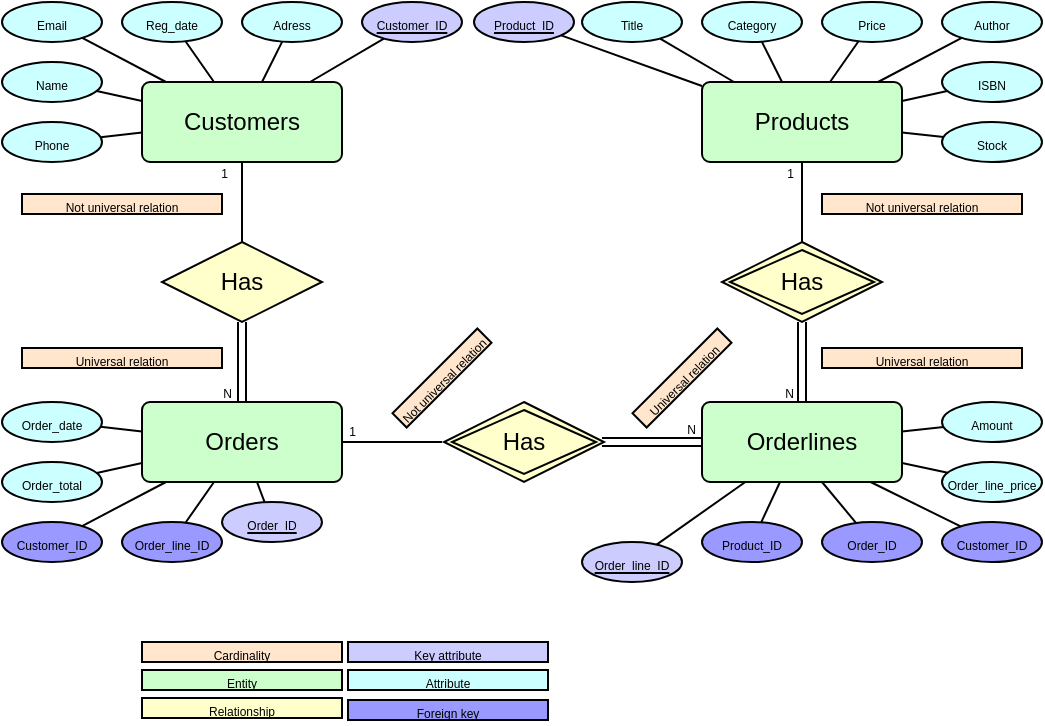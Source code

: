 <mxfile version="26.1.0">
  <diagram name="Sida-1" id="Esyg7pCn6E8xpJcDV-cC">
    <mxGraphModel dx="730" dy="574" grid="1" gridSize="10" guides="1" tooltips="1" connect="1" arrows="1" fold="1" page="1" pageScale="1" pageWidth="827" pageHeight="1169" math="0" shadow="0">
      <root>
        <mxCell id="0" />
        <mxCell id="1" parent="0" />
        <mxCell id="6Gk8_tGEDLeu0DplyoTS-1" value="Customers" style="rounded=1;arcSize=10;whiteSpace=wrap;html=1;align=center;fillColor=light-dark(#CCFFCC,var(--ge-dark-color, #121212));" parent="1" vertex="1">
          <mxGeometry x="120" y="120" width="100" height="40" as="geometry" />
        </mxCell>
        <mxCell id="6Gk8_tGEDLeu0DplyoTS-2" value="Orderlines" style="rounded=1;arcSize=10;whiteSpace=wrap;html=1;align=center;fillColor=light-dark(#CCFFCC,var(--ge-dark-color, #121212));" parent="1" vertex="1">
          <mxGeometry x="400" y="280" width="100" height="40" as="geometry" />
        </mxCell>
        <mxCell id="6Gk8_tGEDLeu0DplyoTS-3" value="Orders" style="rounded=1;arcSize=10;whiteSpace=wrap;html=1;align=center;fillColor=light-dark(#CCFFCC,var(--ge-dark-color, #121212));" parent="1" vertex="1">
          <mxGeometry x="120" y="280" width="100" height="40" as="geometry" />
        </mxCell>
        <mxCell id="6Gk8_tGEDLeu0DplyoTS-4" value="Products" style="rounded=1;arcSize=10;whiteSpace=wrap;html=1;align=center;fillColor=light-dark(#CCFFCC,var(--ge-dark-color, #121212));" parent="1" vertex="1">
          <mxGeometry x="400" y="120" width="100" height="40" as="geometry" />
        </mxCell>
        <mxCell id="6Gk8_tGEDLeu0DplyoTS-5" value="Has" style="shape=rhombus;perimeter=rhombusPerimeter;whiteSpace=wrap;html=1;align=center;fillColor=light-dark(#FFFFCC,var(--ge-dark-color, #121212));" parent="1" vertex="1">
          <mxGeometry x="130" y="200" width="80" height="40" as="geometry" />
        </mxCell>
        <mxCell id="6Gk8_tGEDLeu0DplyoTS-10" value="" style="endArrow=none;html=1;rounded=0;" parent="1" source="6Gk8_tGEDLeu0DplyoTS-5" target="6Gk8_tGEDLeu0DplyoTS-1" edge="1">
          <mxGeometry relative="1" as="geometry">
            <mxPoint x="330" y="230" as="sourcePoint" />
            <mxPoint x="490" y="230" as="targetPoint" />
          </mxGeometry>
        </mxCell>
        <mxCell id="6Gk8_tGEDLeu0DplyoTS-11" value="&lt;font style=&quot;font-size: 6px;&quot;&gt;1&lt;/font&gt;" style="resizable=0;html=1;whiteSpace=wrap;align=right;verticalAlign=bottom;fillColor=light-dark(#FFE6CC,var(--ge-dark-color, #121212));" parent="6Gk8_tGEDLeu0DplyoTS-10" connectable="0" vertex="1">
          <mxGeometry x="1" relative="1" as="geometry">
            <mxPoint x="-6" y="12" as="offset" />
          </mxGeometry>
        </mxCell>
        <mxCell id="6Gk8_tGEDLeu0DplyoTS-12" value="" style="shape=link;html=1;rounded=0;" parent="1" source="6Gk8_tGEDLeu0DplyoTS-5" target="6Gk8_tGEDLeu0DplyoTS-3" edge="1">
          <mxGeometry relative="1" as="geometry">
            <mxPoint x="330" y="230" as="sourcePoint" />
            <mxPoint x="490" y="230" as="targetPoint" />
          </mxGeometry>
        </mxCell>
        <mxCell id="6Gk8_tGEDLeu0DplyoTS-13" value="&lt;font style=&quot;font-size: 6px;&quot;&gt;N&lt;/font&gt;" style="resizable=0;html=1;whiteSpace=wrap;align=right;verticalAlign=bottom;fillColor=light-dark(#FFE6CC,var(--ge-dark-color, #121212));" parent="6Gk8_tGEDLeu0DplyoTS-12" connectable="0" vertex="1">
          <mxGeometry x="1" relative="1" as="geometry">
            <mxPoint x="-4" y="2" as="offset" />
          </mxGeometry>
        </mxCell>
        <mxCell id="6Gk8_tGEDLeu0DplyoTS-15" style="edgeStyle=orthogonalEdgeStyle;rounded=0;orthogonalLoop=1;jettySize=auto;html=1;exitX=0.5;exitY=1;exitDx=0;exitDy=0;" parent="1" edge="1">
          <mxGeometry relative="1" as="geometry">
            <mxPoint x="129.0" y="261" as="sourcePoint" />
            <mxPoint x="129.0" y="261" as="targetPoint" />
          </mxGeometry>
        </mxCell>
        <mxCell id="6Gk8_tGEDLeu0DplyoTS-20" value="" style="shape=link;html=1;rounded=0;" parent="1" target="6Gk8_tGEDLeu0DplyoTS-2" edge="1">
          <mxGeometry relative="1" as="geometry">
            <mxPoint x="350" y="300" as="sourcePoint" />
            <mxPoint x="490" y="240" as="targetPoint" />
          </mxGeometry>
        </mxCell>
        <mxCell id="6Gk8_tGEDLeu0DplyoTS-21" value="&lt;font style=&quot;font-size: 6px;&quot;&gt;N&lt;/font&gt;" style="resizable=0;html=1;whiteSpace=wrap;align=right;verticalAlign=bottom;" parent="6Gk8_tGEDLeu0DplyoTS-20" connectable="0" vertex="1">
          <mxGeometry x="1" relative="1" as="geometry">
            <mxPoint x="-2" as="offset" />
          </mxGeometry>
        </mxCell>
        <mxCell id="6Gk8_tGEDLeu0DplyoTS-22" value="" style="endArrow=none;html=1;rounded=0;" parent="1" target="6Gk8_tGEDLeu0DplyoTS-3" edge="1">
          <mxGeometry relative="1" as="geometry">
            <mxPoint x="270" y="300" as="sourcePoint" />
            <mxPoint x="329" y="370" as="targetPoint" />
          </mxGeometry>
        </mxCell>
        <mxCell id="6Gk8_tGEDLeu0DplyoTS-23" value="&lt;font style=&quot;font-size: 6px;&quot;&gt;1&lt;/font&gt;" style="resizable=0;html=1;whiteSpace=wrap;align=right;verticalAlign=bottom;" parent="6Gk8_tGEDLeu0DplyoTS-22" connectable="0" vertex="1">
          <mxGeometry x="1" relative="1" as="geometry">
            <mxPoint x="8" y="1" as="offset" />
          </mxGeometry>
        </mxCell>
        <mxCell id="6Gk8_tGEDLeu0DplyoTS-29" value="&lt;font style=&quot;font-size: 6px;&quot;&gt;Cardinality&lt;/font&gt;" style="whiteSpace=wrap;html=1;align=center;fillColor=light-dark(#FFE6CC,var(--ge-dark-color, #121212));" parent="1" vertex="1">
          <mxGeometry x="120" y="400" width="100" height="10" as="geometry" />
        </mxCell>
        <mxCell id="6Gk8_tGEDLeu0DplyoTS-30" value="&lt;font style=&quot;font-size: 6px;&quot;&gt;Entity&lt;/font&gt;" style="whiteSpace=wrap;html=1;align=center;fillColor=light-dark(#CCFFCC,var(--ge-dark-color, #121212));" parent="1" vertex="1">
          <mxGeometry x="120" y="414" width="100" height="10" as="geometry" />
        </mxCell>
        <mxCell id="6Gk8_tGEDLeu0DplyoTS-31" value="&lt;font style=&quot;font-size: 6px;&quot;&gt;Relationship&lt;/font&gt;" style="whiteSpace=wrap;html=1;align=center;fillColor=light-dark(#FFFFCC,var(--ge-dark-color, #121212));" parent="1" vertex="1">
          <mxGeometry x="120" y="428" width="100" height="10" as="geometry" />
        </mxCell>
        <mxCell id="6Gk8_tGEDLeu0DplyoTS-39" value="&lt;font style=&quot;font-size: 6px;&quot;&gt;Not universal relation&lt;/font&gt;" style="whiteSpace=wrap;html=1;align=center;fillColor=light-dark(#FFE6CC,var(--ge-dark-color, #121212));rotation=-45;" parent="1" vertex="1">
          <mxGeometry x="240" y="263" width="60" height="10" as="geometry" />
        </mxCell>
        <mxCell id="6Gk8_tGEDLeu0DplyoTS-44" value="" style="shape=link;html=1;rounded=0;" parent="1" target="6Gk8_tGEDLeu0DplyoTS-2" edge="1">
          <mxGeometry relative="1" as="geometry">
            <mxPoint x="450" y="240" as="sourcePoint" />
            <mxPoint x="540" y="253" as="targetPoint" />
          </mxGeometry>
        </mxCell>
        <mxCell id="6Gk8_tGEDLeu0DplyoTS-45" value="&lt;font style=&quot;font-size: 6px;&quot;&gt;N&lt;/font&gt;" style="resizable=0;html=1;whiteSpace=wrap;align=right;verticalAlign=bottom;" parent="6Gk8_tGEDLeu0DplyoTS-44" connectable="0" vertex="1">
          <mxGeometry x="1" relative="1" as="geometry">
            <mxPoint x="-3" y="2" as="offset" />
          </mxGeometry>
        </mxCell>
        <mxCell id="6Gk8_tGEDLeu0DplyoTS-50" value="&lt;font style=&quot;font-size: 6px;&quot;&gt;Universal relation&lt;/font&gt;" style="whiteSpace=wrap;html=1;align=center;fillColor=light-dark(#FFE6CC,var(--ge-dark-color, #121212));" parent="1" vertex="1">
          <mxGeometry x="460" y="253" width="100" height="10" as="geometry" />
        </mxCell>
        <mxCell id="6Gk8_tGEDLeu0DplyoTS-53" value="&lt;font style=&quot;font-size: 6px;&quot;&gt;Not universal relation&lt;/font&gt;" style="whiteSpace=wrap;html=1;align=center;fillColor=light-dark(#FFE6CC,var(--ge-dark-color, #121212));" parent="1" vertex="1">
          <mxGeometry x="460" y="176" width="100" height="10" as="geometry" />
        </mxCell>
        <mxCell id="6Gk8_tGEDLeu0DplyoTS-54" value="" style="endArrow=none;html=1;rounded=0;" parent="1" target="6Gk8_tGEDLeu0DplyoTS-4" edge="1">
          <mxGeometry relative="1" as="geometry">
            <mxPoint x="450" y="200" as="sourcePoint" />
            <mxPoint x="413" y="180.66" as="targetPoint" />
          </mxGeometry>
        </mxCell>
        <mxCell id="6Gk8_tGEDLeu0DplyoTS-55" value="&lt;font style=&quot;font-size: 6px;&quot;&gt;1&lt;/font&gt;" style="resizable=0;html=1;whiteSpace=wrap;align=right;verticalAlign=bottom;" parent="6Gk8_tGEDLeu0DplyoTS-54" connectable="0" vertex="1">
          <mxGeometry x="1" relative="1" as="geometry">
            <mxPoint x="-3" y="12" as="offset" />
          </mxGeometry>
        </mxCell>
        <mxCell id="6Gk8_tGEDLeu0DplyoTS-56" value="&lt;font style=&quot;font-size: 6px;&quot;&gt;Universal relation&lt;/font&gt;" style="whiteSpace=wrap;html=1;align=center;fillColor=light-dark(#FFE6CC,var(--ge-dark-color, #121212));rotation=-45;" parent="1" vertex="1">
          <mxGeometry x="360" y="263" width="60" height="10" as="geometry" />
        </mxCell>
        <mxCell id="6Gk8_tGEDLeu0DplyoTS-57" value="&lt;font style=&quot;font-size: 6px;&quot;&gt;Not universal relation&lt;/font&gt;" style="whiteSpace=wrap;html=1;align=center;fillColor=light-dark(#FFE6CC,var(--ge-dark-color, #121212));" parent="1" vertex="1">
          <mxGeometry x="60" y="176" width="100" height="10" as="geometry" />
        </mxCell>
        <mxCell id="6Gk8_tGEDLeu0DplyoTS-58" value="&lt;font style=&quot;font-size: 6px;&quot;&gt;Universal relation&lt;/font&gt;" style="whiteSpace=wrap;html=1;align=center;fillColor=light-dark(#FFE6CC,var(--ge-dark-color, #121212));" parent="1" vertex="1">
          <mxGeometry x="60" y="253" width="100" height="10" as="geometry" />
        </mxCell>
        <mxCell id="6Gk8_tGEDLeu0DplyoTS-59" value="&lt;font style=&quot;font-size: 6px;&quot;&gt;Customer_ID&lt;/font&gt;" style="ellipse;whiteSpace=wrap;html=1;align=center;fontStyle=4;fillColor=light-dark(#CCCCFF,var(--ge-dark-color, #121212));" parent="1" vertex="1">
          <mxGeometry x="230" y="80" width="50" height="20" as="geometry" />
        </mxCell>
        <mxCell id="6Gk8_tGEDLeu0DplyoTS-60" value="&lt;span style=&quot;font-size: 6px;&quot;&gt;Name&lt;/span&gt;" style="ellipse;whiteSpace=wrap;html=1;align=center;fillColor=light-dark(#CCFFFF,var(--ge-dark-color, #121212));" parent="1" vertex="1">
          <mxGeometry x="50" y="110" width="50" height="20" as="geometry" />
        </mxCell>
        <mxCell id="6Gk8_tGEDLeu0DplyoTS-61" value="&lt;font style=&quot;font-size: 6px;&quot;&gt;Order_line_ID&lt;/font&gt;" style="ellipse;whiteSpace=wrap;html=1;align=center;fontStyle=4;fillColor=light-dark(#CCCCFF,var(--ge-dark-color, #121212));" parent="1" vertex="1">
          <mxGeometry x="340" y="350" width="50" height="20" as="geometry" />
        </mxCell>
        <mxCell id="6Gk8_tGEDLeu0DplyoTS-62" value="&lt;font style=&quot;font-size: 6px;&quot;&gt;Order_ID&lt;/font&gt;" style="ellipse;whiteSpace=wrap;html=1;align=center;fontStyle=4;fillColor=light-dark(#CCCCFF,var(--ge-dark-color, #121212));" parent="1" vertex="1">
          <mxGeometry x="160" y="330" width="50" height="20" as="geometry" />
        </mxCell>
        <mxCell id="6Gk8_tGEDLeu0DplyoTS-63" value="&lt;font style=&quot;font-size: 6px;&quot;&gt;Product_ID&lt;/font&gt;" style="ellipse;whiteSpace=wrap;html=1;align=center;fontStyle=4;fillColor=light-dark(#CCCCFF,var(--ge-dark-color, #121212));" parent="1" vertex="1">
          <mxGeometry x="286" y="80" width="50" height="20" as="geometry" />
        </mxCell>
        <mxCell id="6Gk8_tGEDLeu0DplyoTS-64" value="" style="endArrow=none;html=1;rounded=0;" parent="1" source="6Gk8_tGEDLeu0DplyoTS-3" target="6Gk8_tGEDLeu0DplyoTS-62" edge="1">
          <mxGeometry relative="1" as="geometry">
            <mxPoint x="190" y="160" as="sourcePoint" />
            <mxPoint x="350" y="160" as="targetPoint" />
          </mxGeometry>
        </mxCell>
        <mxCell id="6Gk8_tGEDLeu0DplyoTS-65" value="" style="endArrow=none;html=1;rounded=0;" parent="1" source="6Gk8_tGEDLeu0DplyoTS-61" target="6Gk8_tGEDLeu0DplyoTS-2" edge="1">
          <mxGeometry relative="1" as="geometry">
            <mxPoint x="212" y="290" as="sourcePoint" />
            <mxPoint x="242" y="271" as="targetPoint" />
          </mxGeometry>
        </mxCell>
        <mxCell id="6Gk8_tGEDLeu0DplyoTS-66" value="" style="endArrow=none;html=1;rounded=0;" parent="1" source="6Gk8_tGEDLeu0DplyoTS-1" target="6Gk8_tGEDLeu0DplyoTS-59" edge="1">
          <mxGeometry relative="1" as="geometry">
            <mxPoint x="190" y="160" as="sourcePoint" />
            <mxPoint x="350" y="160" as="targetPoint" />
          </mxGeometry>
        </mxCell>
        <mxCell id="6Gk8_tGEDLeu0DplyoTS-67" value="" style="endArrow=none;html=1;rounded=0;" parent="1" source="6Gk8_tGEDLeu0DplyoTS-63" target="6Gk8_tGEDLeu0DplyoTS-4" edge="1">
          <mxGeometry relative="1" as="geometry">
            <mxPoint x="190" y="160" as="sourcePoint" />
            <mxPoint x="350" y="160" as="targetPoint" />
          </mxGeometry>
        </mxCell>
        <mxCell id="6Gk8_tGEDLeu0DplyoTS-68" value="&lt;span style=&quot;font-size: 6px;&quot;&gt;Reg_date&lt;/span&gt;" style="ellipse;whiteSpace=wrap;html=1;align=center;fillColor=light-dark(#CCFFFF,var(--ge-dark-color, #121212));" parent="1" vertex="1">
          <mxGeometry x="110" y="80" width="50" height="20" as="geometry" />
        </mxCell>
        <mxCell id="6Gk8_tGEDLeu0DplyoTS-69" value="&lt;span style=&quot;font-size: 6px;&quot;&gt;Adress&lt;/span&gt;" style="ellipse;whiteSpace=wrap;html=1;align=center;fillColor=light-dark(#CCFFFF,var(--ge-dark-color, #121212));" parent="1" vertex="1">
          <mxGeometry x="170" y="80" width="50" height="20" as="geometry" />
        </mxCell>
        <mxCell id="6Gk8_tGEDLeu0DplyoTS-70" value="&lt;span style=&quot;font-size: 6px;&quot;&gt;Email&lt;/span&gt;" style="ellipse;whiteSpace=wrap;html=1;align=center;fillColor=light-dark(#CCFFFF,var(--ge-dark-color, #121212));" parent="1" vertex="1">
          <mxGeometry x="50" y="80" width="50" height="20" as="geometry" />
        </mxCell>
        <mxCell id="6Gk8_tGEDLeu0DplyoTS-71" value="&lt;span style=&quot;font-size: 6px;&quot;&gt;Phone&lt;/span&gt;" style="ellipse;whiteSpace=wrap;html=1;align=center;fillColor=light-dark(#CCFFFF,var(--ge-dark-color, #121212));" parent="1" vertex="1">
          <mxGeometry x="50" y="140" width="50" height="20" as="geometry" />
        </mxCell>
        <mxCell id="6Gk8_tGEDLeu0DplyoTS-72" value="" style="endArrow=none;html=1;rounded=0;" parent="1" source="6Gk8_tGEDLeu0DplyoTS-1" target="6Gk8_tGEDLeu0DplyoTS-69" edge="1">
          <mxGeometry relative="1" as="geometry">
            <mxPoint x="190" y="160" as="sourcePoint" />
            <mxPoint x="350" y="160" as="targetPoint" />
          </mxGeometry>
        </mxCell>
        <mxCell id="6Gk8_tGEDLeu0DplyoTS-73" value="" style="endArrow=none;html=1;rounded=0;" parent="1" source="6Gk8_tGEDLeu0DplyoTS-1" target="6Gk8_tGEDLeu0DplyoTS-68" edge="1">
          <mxGeometry relative="1" as="geometry">
            <mxPoint x="190" y="160" as="sourcePoint" />
            <mxPoint x="350" y="160" as="targetPoint" />
          </mxGeometry>
        </mxCell>
        <mxCell id="6Gk8_tGEDLeu0DplyoTS-74" value="" style="endArrow=none;html=1;rounded=0;" parent="1" source="6Gk8_tGEDLeu0DplyoTS-70" target="6Gk8_tGEDLeu0DplyoTS-1" edge="1">
          <mxGeometry relative="1" as="geometry">
            <mxPoint x="190" y="160" as="sourcePoint" />
            <mxPoint x="350" y="160" as="targetPoint" />
          </mxGeometry>
        </mxCell>
        <mxCell id="6Gk8_tGEDLeu0DplyoTS-75" value="" style="endArrow=none;html=1;rounded=0;" parent="1" source="6Gk8_tGEDLeu0DplyoTS-60" target="6Gk8_tGEDLeu0DplyoTS-1" edge="1">
          <mxGeometry relative="1" as="geometry">
            <mxPoint x="90" y="120" as="sourcePoint" />
            <mxPoint x="350" y="160" as="targetPoint" />
          </mxGeometry>
        </mxCell>
        <mxCell id="6Gk8_tGEDLeu0DplyoTS-76" value="" style="endArrow=none;html=1;rounded=0;" parent="1" source="6Gk8_tGEDLeu0DplyoTS-71" target="6Gk8_tGEDLeu0DplyoTS-1" edge="1">
          <mxGeometry relative="1" as="geometry">
            <mxPoint x="190" y="160" as="sourcePoint" />
            <mxPoint x="350" y="160" as="targetPoint" />
          </mxGeometry>
        </mxCell>
        <mxCell id="6Gk8_tGEDLeu0DplyoTS-77" value="&lt;span style=&quot;font-size: 6px;&quot;&gt;Key attribute&lt;/span&gt;" style="whiteSpace=wrap;html=1;align=center;fillColor=light-dark(#CCCCFF,var(--ge-dark-color, #121212));" parent="1" vertex="1">
          <mxGeometry x="223" y="400" width="100" height="10" as="geometry" />
        </mxCell>
        <mxCell id="6Gk8_tGEDLeu0DplyoTS-78" value="&lt;font style=&quot;font-size: 6px;&quot;&gt;Attribute&lt;/font&gt;" style="whiteSpace=wrap;html=1;align=center;fillColor=light-dark(#CCFFFF,var(--ge-dark-color, #121212));" parent="1" vertex="1">
          <mxGeometry x="223" y="414" width="100" height="10" as="geometry" />
        </mxCell>
        <mxCell id="6Gk8_tGEDLeu0DplyoTS-79" value="&lt;span style=&quot;font-size: 6px;&quot;&gt;Category&lt;/span&gt;" style="ellipse;whiteSpace=wrap;html=1;align=center;fillColor=light-dark(#CCFFFF,var(--ge-dark-color, #121212));" parent="1" vertex="1">
          <mxGeometry x="400" y="80" width="50" height="20" as="geometry" />
        </mxCell>
        <mxCell id="6Gk8_tGEDLeu0DplyoTS-80" value="&lt;span style=&quot;font-size: 6px;&quot;&gt;Title&lt;/span&gt;" style="ellipse;whiteSpace=wrap;html=1;align=center;fillColor=light-dark(#CCFFFF,var(--ge-dark-color, #121212));" parent="1" vertex="1">
          <mxGeometry x="340" y="80" width="50" height="20" as="geometry" />
        </mxCell>
        <mxCell id="6Gk8_tGEDLeu0DplyoTS-81" value="&lt;span style=&quot;font-size: 6px;&quot;&gt;Price&lt;/span&gt;" style="ellipse;whiteSpace=wrap;html=1;align=center;fillColor=light-dark(#CCFFFF,var(--ge-dark-color, #121212));" parent="1" vertex="1">
          <mxGeometry x="460" y="80" width="50" height="20" as="geometry" />
        </mxCell>
        <mxCell id="6Gk8_tGEDLeu0DplyoTS-82" value="&lt;span style=&quot;font-size: 6px;&quot;&gt;Stock&lt;/span&gt;" style="ellipse;whiteSpace=wrap;html=1;align=center;fillColor=light-dark(#CCFFFF,var(--ge-dark-color, #121212));" parent="1" vertex="1">
          <mxGeometry x="520" y="140" width="50" height="20" as="geometry" />
        </mxCell>
        <mxCell id="6Gk8_tGEDLeu0DplyoTS-83" value="&lt;span style=&quot;font-size: 6px;&quot;&gt;ISBN&lt;/span&gt;" style="ellipse;whiteSpace=wrap;html=1;align=center;fillColor=light-dark(#CCFFFF,var(--ge-dark-color, #121212));" parent="1" vertex="1">
          <mxGeometry x="520" y="110" width="50" height="20" as="geometry" />
        </mxCell>
        <mxCell id="6Gk8_tGEDLeu0DplyoTS-84" value="&lt;span style=&quot;font-size: 6px;&quot;&gt;Author&lt;/span&gt;" style="ellipse;whiteSpace=wrap;html=1;align=center;fillColor=light-dark(#CCFFFF,var(--ge-dark-color, #121212));" parent="1" vertex="1">
          <mxGeometry x="520" y="80" width="50" height="20" as="geometry" />
        </mxCell>
        <mxCell id="6Gk8_tGEDLeu0DplyoTS-85" value="" style="endArrow=none;html=1;rounded=0;" parent="1" source="6Gk8_tGEDLeu0DplyoTS-80" target="6Gk8_tGEDLeu0DplyoTS-4" edge="1">
          <mxGeometry relative="1" as="geometry">
            <mxPoint x="190" y="150" as="sourcePoint" />
            <mxPoint x="350" y="150" as="targetPoint" />
          </mxGeometry>
        </mxCell>
        <mxCell id="6Gk8_tGEDLeu0DplyoTS-86" value="" style="endArrow=none;html=1;rounded=0;" parent="1" source="6Gk8_tGEDLeu0DplyoTS-79" target="6Gk8_tGEDLeu0DplyoTS-4" edge="1">
          <mxGeometry relative="1" as="geometry">
            <mxPoint x="200" y="160" as="sourcePoint" />
            <mxPoint x="360" y="160" as="targetPoint" />
          </mxGeometry>
        </mxCell>
        <mxCell id="6Gk8_tGEDLeu0DplyoTS-87" value="" style="endArrow=none;html=1;rounded=0;" parent="1" source="6Gk8_tGEDLeu0DplyoTS-81" target="6Gk8_tGEDLeu0DplyoTS-4" edge="1">
          <mxGeometry relative="1" as="geometry">
            <mxPoint x="210" y="170" as="sourcePoint" />
            <mxPoint x="370" y="170" as="targetPoint" />
          </mxGeometry>
        </mxCell>
        <mxCell id="6Gk8_tGEDLeu0DplyoTS-88" value="" style="endArrow=none;html=1;rounded=0;" parent="1" source="6Gk8_tGEDLeu0DplyoTS-84" target="6Gk8_tGEDLeu0DplyoTS-4" edge="1">
          <mxGeometry relative="1" as="geometry">
            <mxPoint x="220" y="180" as="sourcePoint" />
            <mxPoint x="380" y="180" as="targetPoint" />
          </mxGeometry>
        </mxCell>
        <mxCell id="6Gk8_tGEDLeu0DplyoTS-89" value="" style="endArrow=none;html=1;rounded=0;" parent="1" source="6Gk8_tGEDLeu0DplyoTS-83" target="6Gk8_tGEDLeu0DplyoTS-4" edge="1">
          <mxGeometry relative="1" as="geometry">
            <mxPoint x="230" y="190" as="sourcePoint" />
            <mxPoint x="390" y="190" as="targetPoint" />
          </mxGeometry>
        </mxCell>
        <mxCell id="6Gk8_tGEDLeu0DplyoTS-90" value="" style="endArrow=none;html=1;rounded=0;" parent="1" source="6Gk8_tGEDLeu0DplyoTS-4" target="6Gk8_tGEDLeu0DplyoTS-82" edge="1">
          <mxGeometry relative="1" as="geometry">
            <mxPoint x="240" y="200" as="sourcePoint" />
            <mxPoint x="400" y="200" as="targetPoint" />
          </mxGeometry>
        </mxCell>
        <mxCell id="6Gk8_tGEDLeu0DplyoTS-91" value="" style="endArrow=none;html=1;rounded=0;" parent="1" source="6Gk8_tGEDLeu0DplyoTS-97" target="6Gk8_tGEDLeu0DplyoTS-3" edge="1">
          <mxGeometry relative="1" as="geometry">
            <mxPoint x="250" y="210" as="sourcePoint" />
            <mxPoint x="410" y="210" as="targetPoint" />
          </mxGeometry>
        </mxCell>
        <mxCell id="6Gk8_tGEDLeu0DplyoTS-92" value="&lt;span style=&quot;font-size: 6px;&quot;&gt;Amount&lt;/span&gt;" style="ellipse;whiteSpace=wrap;html=1;align=center;fillColor=light-dark(#CCFFFF,var(--ge-dark-color, #121212));" parent="1" vertex="1">
          <mxGeometry x="520" y="280" width="50" height="20" as="geometry" />
        </mxCell>
        <mxCell id="6Gk8_tGEDLeu0DplyoTS-93" value="&lt;span style=&quot;font-size: 6px;&quot;&gt;Order_line_price&lt;/span&gt;" style="ellipse;whiteSpace=wrap;html=1;align=center;fillColor=light-dark(#CCFFFF,var(--ge-dark-color, #121212));" parent="1" vertex="1">
          <mxGeometry x="520" y="310" width="50" height="20" as="geometry" />
        </mxCell>
        <mxCell id="6Gk8_tGEDLeu0DplyoTS-96" value="&lt;span style=&quot;font-size: 6px;&quot;&gt;Order_total&lt;/span&gt;" style="ellipse;whiteSpace=wrap;html=1;align=center;fillColor=light-dark(#CCFFFF,var(--ge-dark-color, #121212));" parent="1" vertex="1">
          <mxGeometry x="50" y="310" width="50" height="20" as="geometry" />
        </mxCell>
        <mxCell id="6Gk8_tGEDLeu0DplyoTS-97" value="&lt;span style=&quot;font-size: 6px;&quot;&gt;Order_date&lt;/span&gt;" style="ellipse;whiteSpace=wrap;html=1;align=center;fillColor=light-dark(#CCFFFF,var(--ge-dark-color, #121212));" parent="1" vertex="1">
          <mxGeometry x="50" y="280" width="50" height="20" as="geometry" />
        </mxCell>
        <mxCell id="6Gk8_tGEDLeu0DplyoTS-98" value="" style="endArrow=none;html=1;rounded=0;" parent="1" source="6Gk8_tGEDLeu0DplyoTS-96" target="6Gk8_tGEDLeu0DplyoTS-3" edge="1">
          <mxGeometry relative="1" as="geometry">
            <mxPoint x="260" y="220" as="sourcePoint" />
            <mxPoint x="420" y="220" as="targetPoint" />
          </mxGeometry>
        </mxCell>
        <mxCell id="6Gk8_tGEDLeu0DplyoTS-99" value="" style="endArrow=none;html=1;rounded=0;" parent="1" source="6Gk8_tGEDLeu0DplyoTS-2" target="6Gk8_tGEDLeu0DplyoTS-92" edge="1">
          <mxGeometry relative="1" as="geometry">
            <mxPoint x="270" y="230" as="sourcePoint" />
            <mxPoint x="430" y="230" as="targetPoint" />
          </mxGeometry>
        </mxCell>
        <mxCell id="6Gk8_tGEDLeu0DplyoTS-100" value="" style="endArrow=none;html=1;rounded=0;" parent="1" source="6Gk8_tGEDLeu0DplyoTS-2" target="6Gk8_tGEDLeu0DplyoTS-93" edge="1">
          <mxGeometry relative="1" as="geometry">
            <mxPoint x="280" y="240" as="sourcePoint" />
            <mxPoint x="440" y="240" as="targetPoint" />
          </mxGeometry>
        </mxCell>
        <mxCell id="6Gk8_tGEDLeu0DplyoTS-104" value="Has" style="shape=rhombus;double=1;perimeter=rhombusPerimeter;whiteSpace=wrap;html=1;align=center;fillColor=light-dark(#FFFFCC,var(--ge-dark-color, #121212));" parent="1" vertex="1">
          <mxGeometry x="271" y="280" width="80" height="40" as="geometry" />
        </mxCell>
        <mxCell id="6Gk8_tGEDLeu0DplyoTS-109" value="Has" style="shape=rhombus;double=1;perimeter=rhombusPerimeter;whiteSpace=wrap;html=1;align=center;fillColor=light-dark(#FFFFCC,var(--ge-dark-color, #121212));" parent="1" vertex="1">
          <mxGeometry x="410" y="200" width="80" height="40" as="geometry" />
        </mxCell>
        <mxCell id="6Gk8_tGEDLeu0DplyoTS-115" value="&lt;font style=&quot;font-size: 6px;&quot;&gt;Foreign key&lt;/font&gt;" style="whiteSpace=wrap;html=1;align=center;fillColor=light-dark(#9999FF,var(--ge-dark-color, #121212));" parent="1" vertex="1">
          <mxGeometry x="223" y="429" width="100" height="10" as="geometry" />
        </mxCell>
        <mxCell id="6Gk8_tGEDLeu0DplyoTS-116" value="&lt;span style=&quot;font-size: 6px;&quot;&gt;Customer_ID&lt;/span&gt;" style="ellipse;whiteSpace=wrap;html=1;align=center;fillColor=light-dark(#9999FF,var(--ge-dark-color, #121212));" parent="1" vertex="1">
          <mxGeometry x="50" y="340" width="50" height="20" as="geometry" />
        </mxCell>
        <mxCell id="6Gk8_tGEDLeu0DplyoTS-117" value="" style="endArrow=none;html=1;rounded=0;" parent="1" source="6Gk8_tGEDLeu0DplyoTS-116" target="6Gk8_tGEDLeu0DplyoTS-3" edge="1">
          <mxGeometry relative="1" as="geometry">
            <mxPoint x="107" y="325" as="sourcePoint" />
            <mxPoint x="130" y="321" as="targetPoint" />
          </mxGeometry>
        </mxCell>
        <mxCell id="6Gk8_tGEDLeu0DplyoTS-118" value="&lt;span style=&quot;font-size: 6px;&quot;&gt;Order_ID&lt;/span&gt;" style="ellipse;whiteSpace=wrap;html=1;align=center;fillColor=light-dark(#9999FF,var(--ge-dark-color, #121212));" parent="1" vertex="1">
          <mxGeometry x="460" y="340" width="50" height="20" as="geometry" />
        </mxCell>
        <mxCell id="6Gk8_tGEDLeu0DplyoTS-119" value="&lt;span style=&quot;font-size: 6px;&quot;&gt;Customer_ID&lt;/span&gt;" style="ellipse;whiteSpace=wrap;html=1;align=center;fillColor=light-dark(#9999FF,var(--ge-dark-color, #121212));" parent="1" vertex="1">
          <mxGeometry x="520" y="340" width="50" height="20" as="geometry" />
        </mxCell>
        <mxCell id="6Gk8_tGEDLeu0DplyoTS-120" value="" style="endArrow=none;html=1;rounded=0;exitX=0.843;exitY=1;exitDx=0;exitDy=0;exitPerimeter=0;" parent="1" source="6Gk8_tGEDLeu0DplyoTS-2" target="6Gk8_tGEDLeu0DplyoTS-119" edge="1">
          <mxGeometry relative="1" as="geometry">
            <mxPoint x="510" y="321" as="sourcePoint" />
            <mxPoint x="533" y="325" as="targetPoint" />
          </mxGeometry>
        </mxCell>
        <mxCell id="6Gk8_tGEDLeu0DplyoTS-121" value="" style="endArrow=none;html=1;rounded=0;" parent="1" target="6Gk8_tGEDLeu0DplyoTS-118" edge="1">
          <mxGeometry relative="1" as="geometry">
            <mxPoint x="460" y="320" as="sourcePoint" />
            <mxPoint x="543" y="335" as="targetPoint" />
          </mxGeometry>
        </mxCell>
        <mxCell id="6Gk8_tGEDLeu0DplyoTS-122" value="&lt;span style=&quot;font-size: 6px;&quot;&gt;Product_ID&lt;/span&gt;" style="ellipse;whiteSpace=wrap;html=1;align=center;fillColor=light-dark(#9999FF,var(--ge-dark-color, #121212));" parent="1" vertex="1">
          <mxGeometry x="400" y="340" width="50" height="20" as="geometry" />
        </mxCell>
        <mxCell id="6Gk8_tGEDLeu0DplyoTS-123" value="" style="endArrow=none;html=1;rounded=0;exitX=0.39;exitY=1;exitDx=0;exitDy=0;exitPerimeter=0;" parent="1" source="6Gk8_tGEDLeu0DplyoTS-2" target="6Gk8_tGEDLeu0DplyoTS-122" edge="1">
          <mxGeometry relative="1" as="geometry">
            <mxPoint x="440" y="330" as="sourcePoint" />
            <mxPoint x="487" y="351" as="targetPoint" />
          </mxGeometry>
        </mxCell>
        <mxCell id="DXR9WwdYxUWgojTBUDLf-1" value="&lt;span style=&quot;font-size: 6px;&quot;&gt;Order_line_ID&lt;/span&gt;" style="ellipse;whiteSpace=wrap;html=1;align=center;fillColor=light-dark(#9999FF,var(--ge-dark-color, #121212));" vertex="1" parent="1">
          <mxGeometry x="110" y="340" width="50" height="20" as="geometry" />
        </mxCell>
        <mxCell id="DXR9WwdYxUWgojTBUDLf-2" value="" style="endArrow=none;html=1;rounded=0;" edge="1" parent="1" source="DXR9WwdYxUWgojTBUDLf-1" target="6Gk8_tGEDLeu0DplyoTS-3">
          <mxGeometry relative="1" as="geometry">
            <mxPoint x="100" y="352" as="sourcePoint" />
            <mxPoint x="142" y="330" as="targetPoint" />
          </mxGeometry>
        </mxCell>
        <mxCell id="DXR9WwdYxUWgojTBUDLf-4" style="edgeStyle=none;curved=1;rounded=0;orthogonalLoop=1;jettySize=auto;html=1;exitX=1;exitY=0.5;exitDx=0;exitDy=0;fontSize=12;startSize=8;endSize=8;" edge="1" parent="1" source="6Gk8_tGEDLeu0DplyoTS-39" target="6Gk8_tGEDLeu0DplyoTS-39">
          <mxGeometry relative="1" as="geometry" />
        </mxCell>
      </root>
    </mxGraphModel>
  </diagram>
</mxfile>
